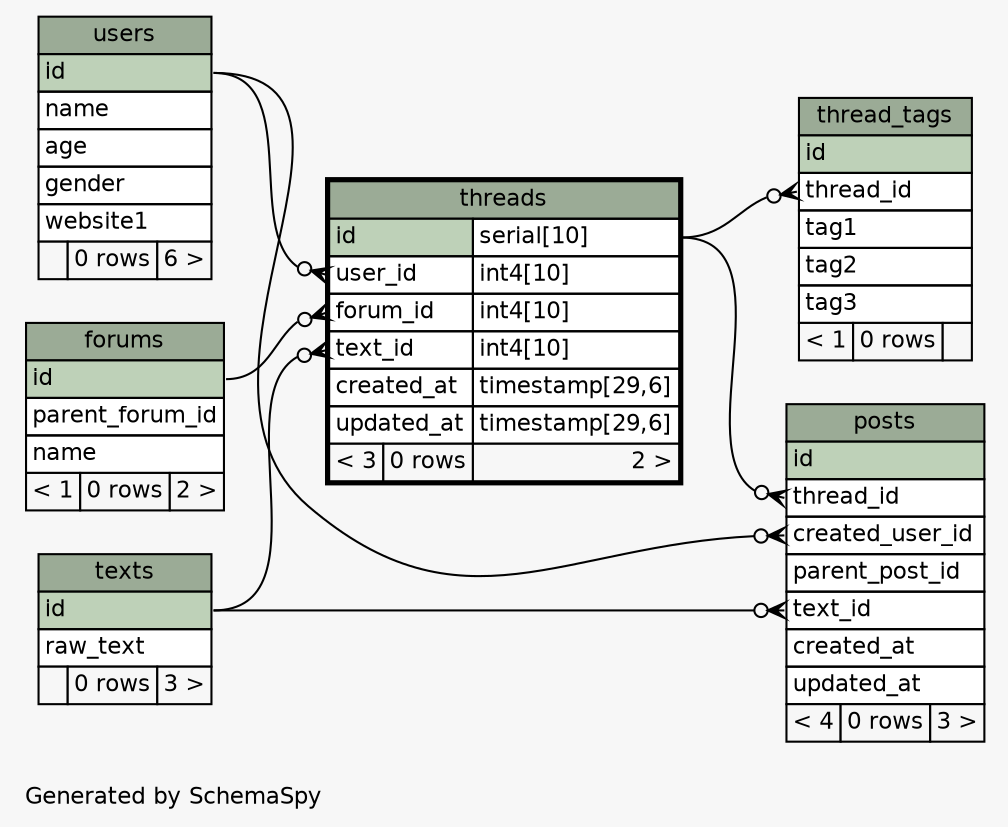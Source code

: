 // dot 2.34.0 on Mac OS X 10.8.3
// SchemaSpy rev 590
digraph "oneDegreeRelationshipsDiagram" {
  graph [
    rankdir="RL"
    bgcolor="#f7f7f7"
    label="\nGenerated by SchemaSpy"
    labeljust="l"
    nodesep="0.18"
    ranksep="0.46"
    fontname="Helvetica"
    fontsize="11"
  ];
  node [
    fontname="Helvetica"
    fontsize="11"
    shape="plaintext"
  ];
  edge [
    arrowsize="0.8"
  ];
  "posts":"created_user_id":w -> "users":"id":e [arrowhead=none dir=back arrowtail=crowodot];
  "posts":"text_id":w -> "texts":"id":e [arrowhead=none dir=back arrowtail=crowodot];
  "posts":"thread_id":w -> "threads":"id.type":e [arrowhead=none dir=back arrowtail=crowodot];
  "thread_tags":"thread_id":w -> "threads":"id.type":e [arrowhead=none dir=back arrowtail=crowodot];
  "threads":"forum_id":w -> "forums":"id":e [arrowhead=none dir=back arrowtail=crowodot];
  "threads":"text_id":w -> "texts":"id":e [arrowhead=none dir=back arrowtail=crowodot];
  "threads":"user_id":w -> "users":"id":e [arrowhead=none dir=back arrowtail=crowodot];
  "forums" [
    label=<
    <TABLE BORDER="0" CELLBORDER="1" CELLSPACING="0" BGCOLOR="#ffffff">
      <TR><TD COLSPAN="3" BGCOLOR="#9bab96" ALIGN="CENTER">forums</TD></TR>
      <TR><TD PORT="id" COLSPAN="3" BGCOLOR="#bed1b8" ALIGN="LEFT">id</TD></TR>
      <TR><TD PORT="parent_forum_id" COLSPAN="3" ALIGN="LEFT">parent_forum_id</TD></TR>
      <TR><TD PORT="name" COLSPAN="3" ALIGN="LEFT">name</TD></TR>
      <TR><TD ALIGN="LEFT" BGCOLOR="#f7f7f7">&lt; 1</TD><TD ALIGN="RIGHT" BGCOLOR="#f7f7f7">0 rows</TD><TD ALIGN="RIGHT" BGCOLOR="#f7f7f7">2 &gt;</TD></TR>
    </TABLE>>
    URL="forums.html"
    tooltip="forums"
  ];
  "posts" [
    label=<
    <TABLE BORDER="0" CELLBORDER="1" CELLSPACING="0" BGCOLOR="#ffffff">
      <TR><TD COLSPAN="3" BGCOLOR="#9bab96" ALIGN="CENTER">posts</TD></TR>
      <TR><TD PORT="id" COLSPAN="3" BGCOLOR="#bed1b8" ALIGN="LEFT">id</TD></TR>
      <TR><TD PORT="thread_id" COLSPAN="3" ALIGN="LEFT">thread_id</TD></TR>
      <TR><TD PORT="created_user_id" COLSPAN="3" ALIGN="LEFT">created_user_id</TD></TR>
      <TR><TD PORT="parent_post_id" COLSPAN="3" ALIGN="LEFT">parent_post_id</TD></TR>
      <TR><TD PORT="text_id" COLSPAN="3" ALIGN="LEFT">text_id</TD></TR>
      <TR><TD PORT="created_at" COLSPAN="3" ALIGN="LEFT">created_at</TD></TR>
      <TR><TD PORT="updated_at" COLSPAN="3" ALIGN="LEFT">updated_at</TD></TR>
      <TR><TD ALIGN="LEFT" BGCOLOR="#f7f7f7">&lt; 4</TD><TD ALIGN="RIGHT" BGCOLOR="#f7f7f7">0 rows</TD><TD ALIGN="RIGHT" BGCOLOR="#f7f7f7">3 &gt;</TD></TR>
    </TABLE>>
    URL="posts.html"
    tooltip="posts"
  ];
  "texts" [
    label=<
    <TABLE BORDER="0" CELLBORDER="1" CELLSPACING="0" BGCOLOR="#ffffff">
      <TR><TD COLSPAN="3" BGCOLOR="#9bab96" ALIGN="CENTER">texts</TD></TR>
      <TR><TD PORT="id" COLSPAN="3" BGCOLOR="#bed1b8" ALIGN="LEFT">id</TD></TR>
      <TR><TD PORT="raw_text" COLSPAN="3" ALIGN="LEFT">raw_text</TD></TR>
      <TR><TD ALIGN="LEFT" BGCOLOR="#f7f7f7">  </TD><TD ALIGN="RIGHT" BGCOLOR="#f7f7f7">0 rows</TD><TD ALIGN="RIGHT" BGCOLOR="#f7f7f7">3 &gt;</TD></TR>
    </TABLE>>
    URL="texts.html"
    tooltip="texts"
  ];
  "thread_tags" [
    label=<
    <TABLE BORDER="0" CELLBORDER="1" CELLSPACING="0" BGCOLOR="#ffffff">
      <TR><TD COLSPAN="3" BGCOLOR="#9bab96" ALIGN="CENTER">thread_tags</TD></TR>
      <TR><TD PORT="id" COLSPAN="3" BGCOLOR="#bed1b8" ALIGN="LEFT">id</TD></TR>
      <TR><TD PORT="thread_id" COLSPAN="3" ALIGN="LEFT">thread_id</TD></TR>
      <TR><TD PORT="tag1" COLSPAN="3" ALIGN="LEFT">tag1</TD></TR>
      <TR><TD PORT="tag2" COLSPAN="3" ALIGN="LEFT">tag2</TD></TR>
      <TR><TD PORT="tag3" COLSPAN="3" ALIGN="LEFT">tag3</TD></TR>
      <TR><TD ALIGN="LEFT" BGCOLOR="#f7f7f7">&lt; 1</TD><TD ALIGN="RIGHT" BGCOLOR="#f7f7f7">0 rows</TD><TD ALIGN="RIGHT" BGCOLOR="#f7f7f7">  </TD></TR>
    </TABLE>>
    URL="thread_tags.html"
    tooltip="thread_tags"
  ];
  "threads" [
    label=<
    <TABLE BORDER="2" CELLBORDER="1" CELLSPACING="0" BGCOLOR="#ffffff">
      <TR><TD COLSPAN="3" BGCOLOR="#9bab96" ALIGN="CENTER">threads</TD></TR>
      <TR><TD PORT="id" COLSPAN="2" BGCOLOR="#bed1b8" ALIGN="LEFT">id</TD><TD PORT="id.type" ALIGN="LEFT">serial[10]</TD></TR>
      <TR><TD PORT="user_id" COLSPAN="2" ALIGN="LEFT">user_id</TD><TD PORT="user_id.type" ALIGN="LEFT">int4[10]</TD></TR>
      <TR><TD PORT="forum_id" COLSPAN="2" ALIGN="LEFT">forum_id</TD><TD PORT="forum_id.type" ALIGN="LEFT">int4[10]</TD></TR>
      <TR><TD PORT="text_id" COLSPAN="2" ALIGN="LEFT">text_id</TD><TD PORT="text_id.type" ALIGN="LEFT">int4[10]</TD></TR>
      <TR><TD PORT="created_at" COLSPAN="2" ALIGN="LEFT">created_at</TD><TD PORT="created_at.type" ALIGN="LEFT">timestamp[29,6]</TD></TR>
      <TR><TD PORT="updated_at" COLSPAN="2" ALIGN="LEFT">updated_at</TD><TD PORT="updated_at.type" ALIGN="LEFT">timestamp[29,6]</TD></TR>
      <TR><TD ALIGN="LEFT" BGCOLOR="#f7f7f7">&lt; 3</TD><TD ALIGN="RIGHT" BGCOLOR="#f7f7f7">0 rows</TD><TD ALIGN="RIGHT" BGCOLOR="#f7f7f7">2 &gt;</TD></TR>
    </TABLE>>
    URL="threads.html"
    tooltip="threads"
  ];
  "users" [
    label=<
    <TABLE BORDER="0" CELLBORDER="1" CELLSPACING="0" BGCOLOR="#ffffff">
      <TR><TD COLSPAN="3" BGCOLOR="#9bab96" ALIGN="CENTER">users</TD></TR>
      <TR><TD PORT="id" COLSPAN="3" BGCOLOR="#bed1b8" ALIGN="LEFT">id</TD></TR>
      <TR><TD PORT="name" COLSPAN="3" ALIGN="LEFT">name</TD></TR>
      <TR><TD PORT="age" COLSPAN="3" ALIGN="LEFT">age</TD></TR>
      <TR><TD PORT="gender" COLSPAN="3" ALIGN="LEFT">gender</TD></TR>
      <TR><TD PORT="website1" COLSPAN="3" ALIGN="LEFT">website1</TD></TR>
      <TR><TD ALIGN="LEFT" BGCOLOR="#f7f7f7">  </TD><TD ALIGN="RIGHT" BGCOLOR="#f7f7f7">0 rows</TD><TD ALIGN="RIGHT" BGCOLOR="#f7f7f7">6 &gt;</TD></TR>
    </TABLE>>
    URL="users.html"
    tooltip="users"
  ];
}
